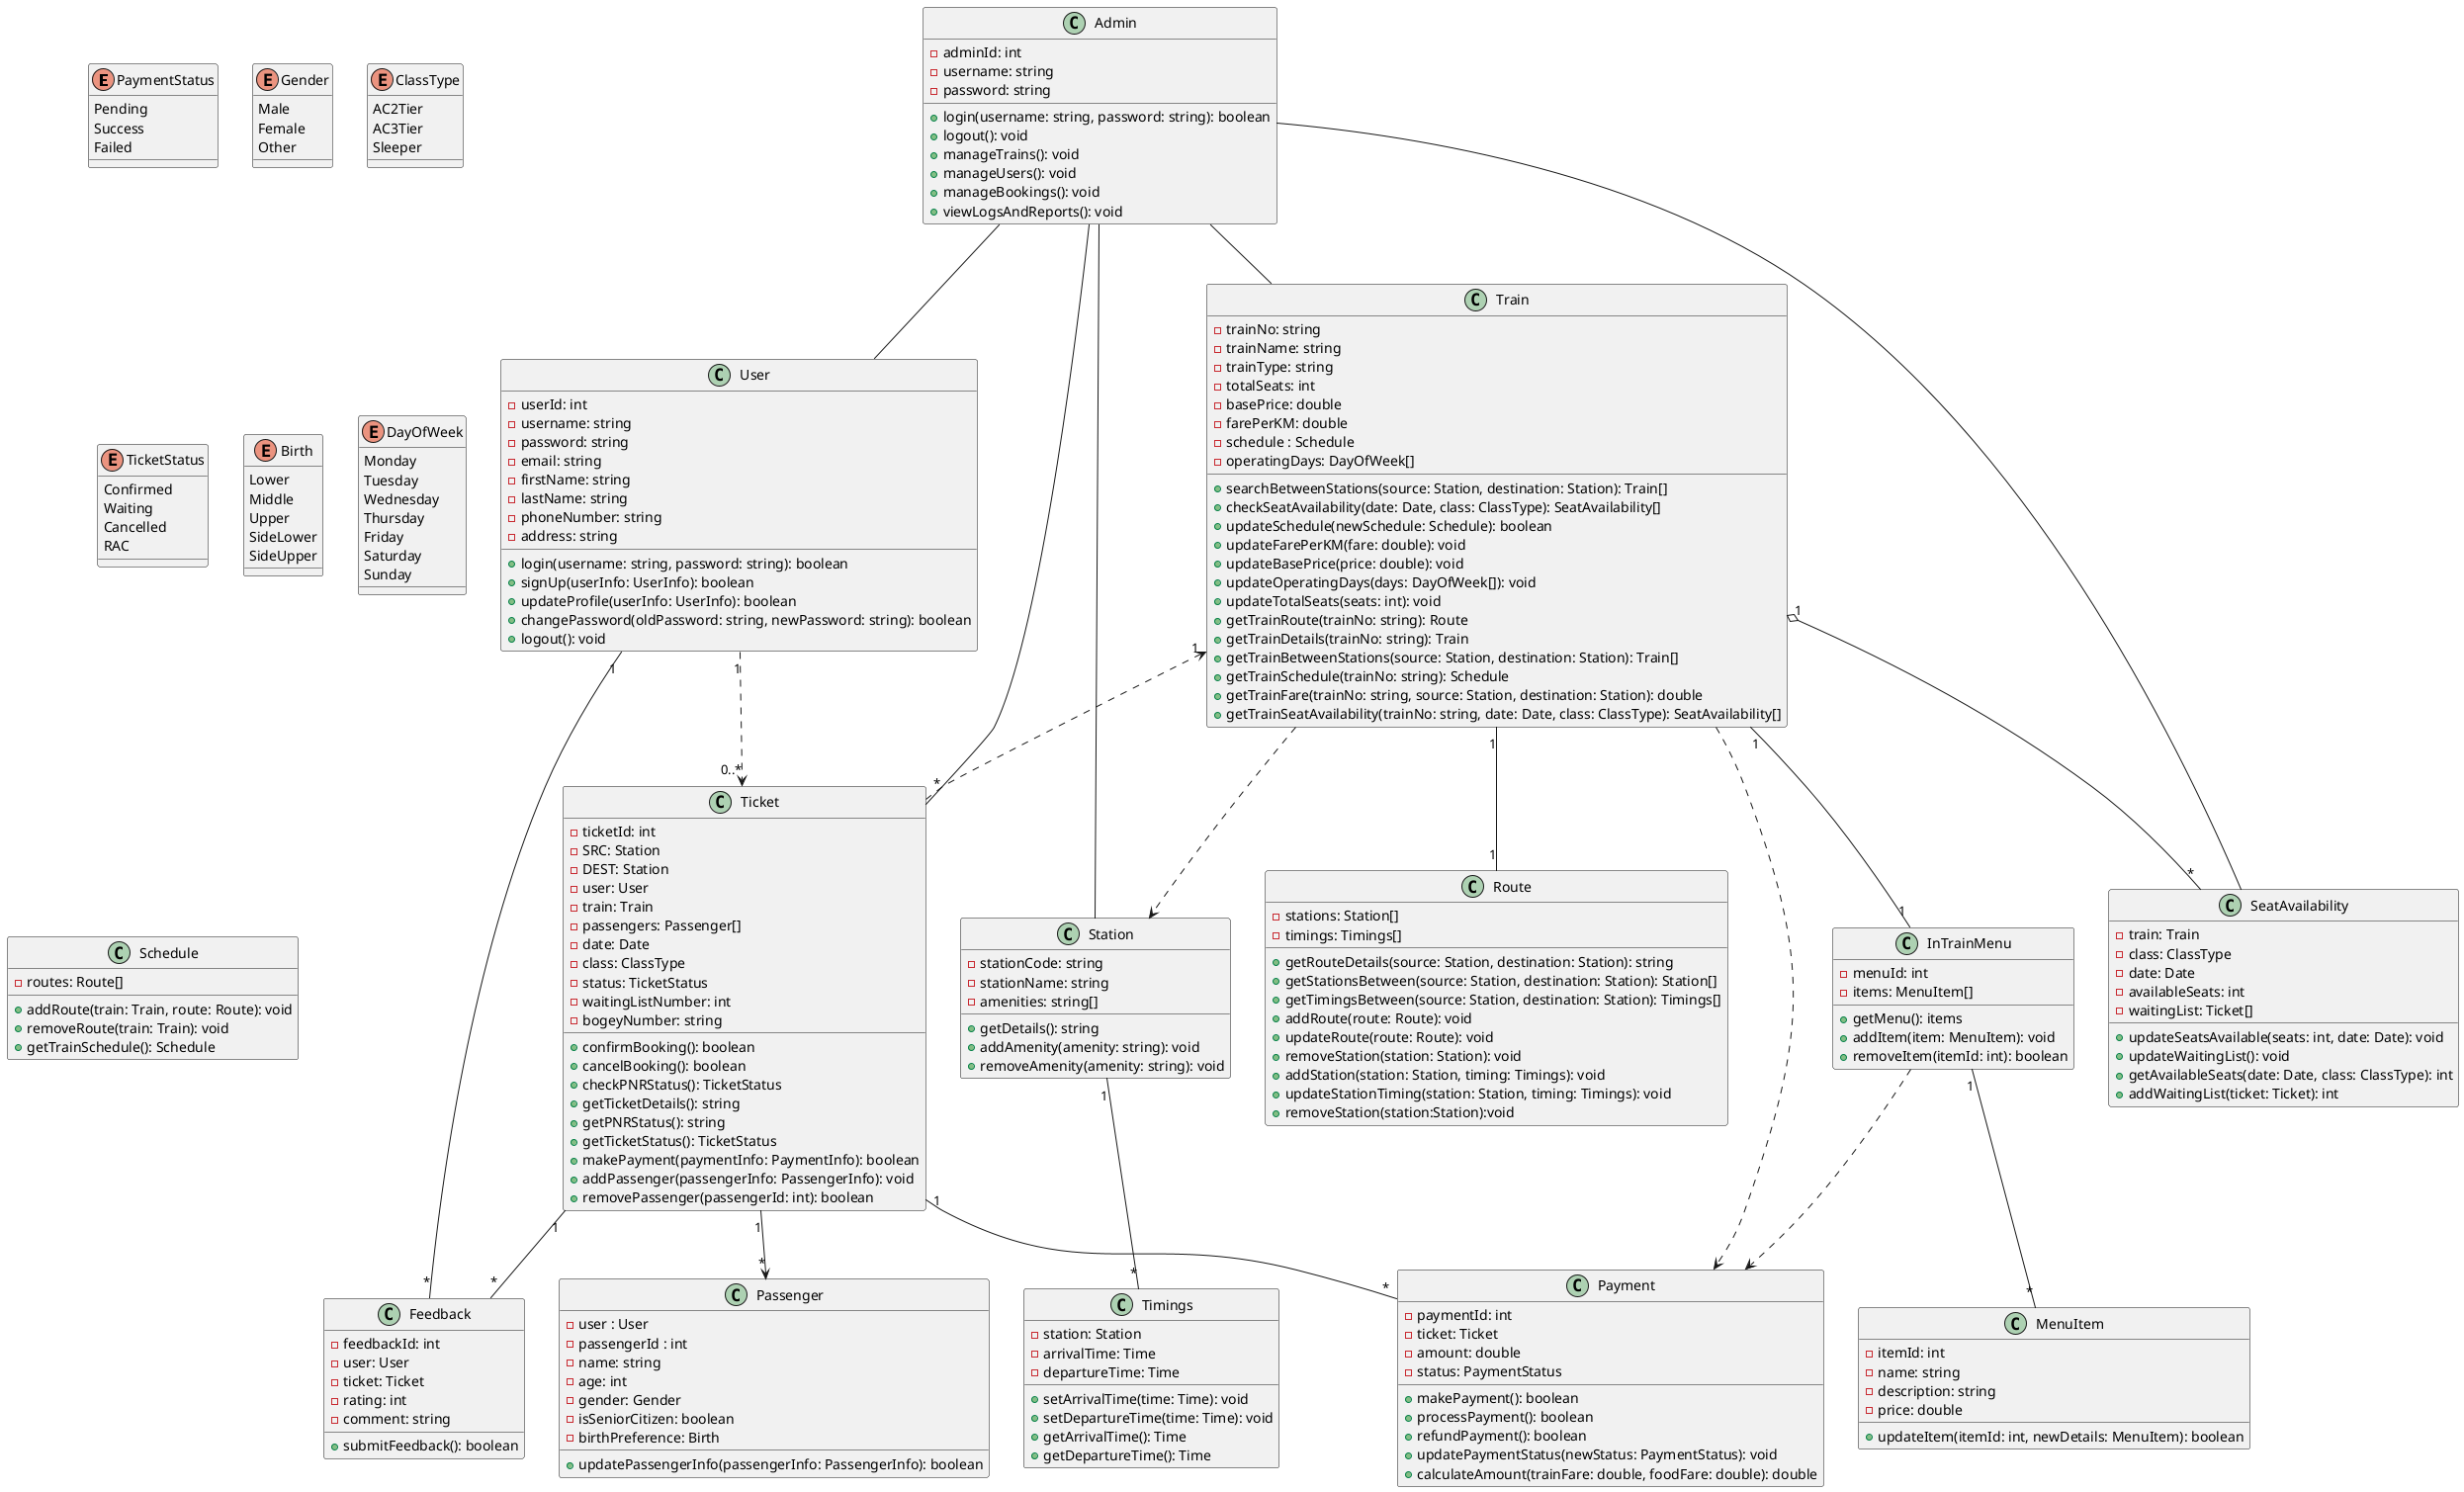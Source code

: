 @startuml

' define enums

enum PaymentStatus {
    Pending
    Success
    Failed
}

enum Gender {
    Male
    Female
    Other
}

enum ClassType {
    AC2Tier
    AC3Tier
    Sleeper
}

enum TicketStatus {
    Confirmed
    Waiting
    Cancelled
    RAC
}

enum Birth {
    Lower
    Middle
    Upper
    SideLower
    SideUpper
}

enum DayOfWeek {
    Monday
    Tuesday
    Wednesday
    Thursday
    Friday
    Saturday
    Sunday
}

' Define entities
class User {
    - userId: int
    - username: string
    - password: string
    - email: string
    - firstName: string
    - lastName: string
    - phoneNumber: string
    - address: string
    + login(username: string, password: string): boolean
    + signUp(userInfo: UserInfo): boolean
    + updateProfile(userInfo: UserInfo): boolean
    + changePassword(oldPassword: string, newPassword: string): boolean
    + logout(): void
}

class Train {
    - trainNo: string
    - trainName: string
    - trainType: string
    - totalSeats: int
    - basePrice: double
    - farePerKM: double
    - schedule : Schedule
    - operatingDays: DayOfWeek[]
    + searchBetweenStations(source: Station, destination: Station): Train[]
    + checkSeatAvailability(date: Date, class: ClassType): SeatAvailability[]
    + updateSchedule(newSchedule: Schedule): boolean
    + updateFarePerKM(fare: double): void
    + updateBasePrice(price: double): void
    + updateOperatingDays(days: DayOfWeek[]): void
    + updateTotalSeats(seats: int): void
    + getTrainRoute(trainNo: string): Route
    + getTrainDetails(trainNo: string): Train
    + getTrainBetweenStations(source: Station, destination: Station): Train[]
    + getTrainSchedule(trainNo: string): Schedule
    + getTrainFare(trainNo: string, source: Station, destination: Station): double
    + getTrainSeatAvailability(trainNo: string, date: Date, class: ClassType): SeatAvailability[]
}

class Schedule {
  - routes: Route[]
  + addRoute(train: Train, route: Route): void
  + removeRoute(train: Train): void
  + getTrainSchedule(): Schedule
}

class Route {
    - stations: Station[]
    - timings: Timings[]
    + getRouteDetails(source: Station, destination: Station): string
    + getStationsBetween(source: Station, destination: Station): Station[]
    + getTimingsBetween(source: Station, destination: Station): Timings[]
    + addRoute(route: Route): void
    + updateRoute(route: Route): void
    + removeStation(station: Station): void
    + addStation(station: Station, timing: Timings): void
    + updateStationTiming(station: Station, timing: Timings): void
    + removeStation(station:Station):void
}

class Station {
    - stationCode: string
    - stationName: string
    - amenities: string[]
    + getDetails(): string
    + addAmenity(amenity: string): void
    + removeAmenity(amenity: string): void
}

class Timings {
    - station: Station
    - arrivalTime: Time
    - departureTime: Time
    + setArrivalTime(time: Time): void
    + setDepartureTime(time: Time): void
    + getArrivalTime(): Time
    + getDepartureTime(): Time
}

class Ticket {
    - ticketId: int
    - SRC: Station
    - DEST: Station
    - user: User
    - train: Train
    - passengers: Passenger[]
    - date: Date
    - class: ClassType
    - status: TicketStatus
    - waitingListNumber: int
    - bogeyNumber: string
    + confirmBooking(): boolean
    + cancelBooking(): boolean
    + checkPNRStatus(): TicketStatus
    + getTicketDetails(): string
    + getPNRStatus(): string
    + getTicketStatus(): TicketStatus
    + makePayment(paymentInfo: PaymentInfo): boolean
    + addPassenger(passengerInfo: PassengerInfo): void
    + removePassenger(passengerId: int): boolean
}

class Passenger {
    - user : User
    - passengerId : int
    - name: string
    - age: int
    - gender: Gender
    - isSeniorCitizen: boolean
    - birthPreference: Birth
    + updatePassengerInfo(passengerInfo: PassengerInfo): boolean
}

class SeatAvailability {
    - train: Train
    - class: ClassType
    - date: Date
    - availableSeats: int
    - waitingList: Ticket[]
    + updateSeatsAvailable(seats: int, date: Date): void
    + updateWaitingList(): void
    + getAvailableSeats(date: Date, class: ClassType): int
    + addWaitingList(ticket: Ticket): int
}

class Payment {
    - paymentId: int
    - ticket: Ticket
    - amount: double
    - status: PaymentStatus
    + makePayment(): boolean
    + processPayment(): boolean
    + refundPayment(): boolean
    + updatePaymentStatus(newStatus: PaymentStatus): void
    + calculateAmount(trainFare: double, foodFare: double): double
}

class Feedback {
    - feedbackId: int
    - user: User
    - ticket: Ticket
    - rating: int
    - comment: string
    + submitFeedback(): boolean
}

class InTrainMenu {
    - menuId: int
    - items: MenuItem[]
    + getMenu(): items
    + addItem(item: MenuItem): void
    + removeItem(itemId: int): boolean
}

class MenuItem {
    - itemId: int
    - name: string
    - description: string
    - price: double
    + updateItem(itemId: int, newDetails: MenuItem): boolean
}

class Admin {
    - adminId: int
    - username: string
    - password: string
    + login(username: string, password: string): boolean
    + logout(): void
    + manageTrains(): void
    + manageUsers(): void
    + manageBookings(): void
    + viewLogsAndReports(): void
}




User "1" ..> "0..*" Ticket
Ticket "1" --> "*" Passenger
Train "1" -- "1" Route
Train "1" <.. "*" Ticket
Train ..> Station
Train ..> Payment
InTrainMenu ..> Payment
Station "1" -- "*" Timings
Ticket "1" -- "*" Payment
User "1" -- "*" Feedback
Ticket "1" -- "*" Feedback
Train "1" -- "1" InTrainMenu
InTrainMenu "1" -- "*" MenuItem
Admin -- User
Admin -- Train
Admin -- Ticket
Admin -- Station
Admin -- SeatAvailability
Train "1" o-- "*" SeatAvailability

@enduml